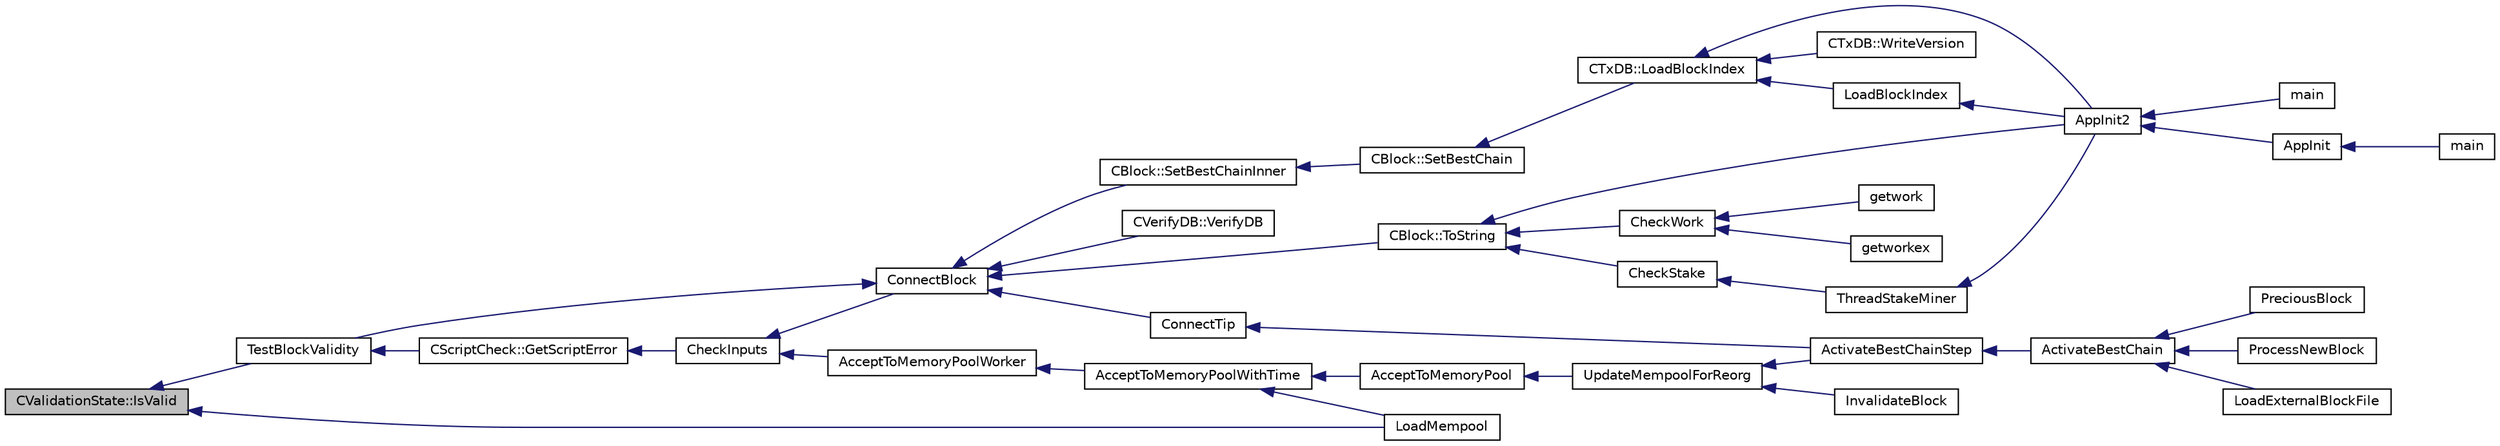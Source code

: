 digraph "CValidationState::IsValid"
{
  edge [fontname="Helvetica",fontsize="10",labelfontname="Helvetica",labelfontsize="10"];
  node [fontname="Helvetica",fontsize="10",shape=record];
  rankdir="LR";
  Node264 [label="CValidationState::IsValid",height=0.2,width=0.4,color="black", fillcolor="grey75", style="filled", fontcolor="black"];
  Node264 -> Node265 [dir="back",color="midnightblue",fontsize="10",style="solid",fontname="Helvetica"];
  Node265 [label="TestBlockValidity",height=0.2,width=0.4,color="black", fillcolor="white", style="filled",URL="$db/d38/validation_8h.html#a12c39e969c9077605ae8a91730fb78d3",tooltip="Check a block is completely valid from start to finish (only works on top of our current best block..."];
  Node265 -> Node266 [dir="back",color="midnightblue",fontsize="10",style="solid",fontname="Helvetica"];
  Node266 [label="CScriptCheck::GetScriptError",height=0.2,width=0.4,color="black", fillcolor="white", style="filled",URL="$df/d12/class_c_script_check.html#a1340496c37e521c253606b5957173afd"];
  Node266 -> Node267 [dir="back",color="midnightblue",fontsize="10",style="solid",fontname="Helvetica"];
  Node267 [label="CheckInputs",height=0.2,width=0.4,color="black", fillcolor="white", style="filled",URL="$dd/d7d/validation_8cpp.html#a48897c72856156ef5606fc27fe1954f3",tooltip="Check whether all inputs of this transaction are valid (no double spends, scripts & sigs..."];
  Node267 -> Node268 [dir="back",color="midnightblue",fontsize="10",style="solid",fontname="Helvetica"];
  Node268 [label="AcceptToMemoryPoolWorker",height=0.2,width=0.4,color="black", fillcolor="white", style="filled",URL="$dd/d7d/validation_8cpp.html#a274b0623037c72315662a07ecf760176"];
  Node268 -> Node269 [dir="back",color="midnightblue",fontsize="10",style="solid",fontname="Helvetica"];
  Node269 [label="AcceptToMemoryPoolWithTime",height=0.2,width=0.4,color="black", fillcolor="white", style="filled",URL="$dd/d7d/validation_8cpp.html#a7e5d2eb678cdda338b2dc803a2d4999f",tooltip="(try to) add transaction to memory pool with a specified acceptance time "];
  Node269 -> Node270 [dir="back",color="midnightblue",fontsize="10",style="solid",fontname="Helvetica"];
  Node270 [label="AcceptToMemoryPool",height=0.2,width=0.4,color="black", fillcolor="white", style="filled",URL="$db/d38/validation_8h.html#a25cdf856fb2107e0e96fd6bf4c0619cb",tooltip="(try to) add transaction to memory pool plTxnReplaced will be appended to with all transactions repla..."];
  Node270 -> Node271 [dir="back",color="midnightblue",fontsize="10",style="solid",fontname="Helvetica"];
  Node271 [label="UpdateMempoolForReorg",height=0.2,width=0.4,color="black", fillcolor="white", style="filled",URL="$dd/d7d/validation_8cpp.html#aaa1204b724d7b62f09ef22df4c6a592d"];
  Node271 -> Node272 [dir="back",color="midnightblue",fontsize="10",style="solid",fontname="Helvetica"];
  Node272 [label="ActivateBestChainStep",height=0.2,width=0.4,color="black", fillcolor="white", style="filled",URL="$dd/d7d/validation_8cpp.html#a4e2b817360d39dc766271f51fc146c96",tooltip="Try to make some progress towards making pindexMostWork the active block. "];
  Node272 -> Node273 [dir="back",color="midnightblue",fontsize="10",style="solid",fontname="Helvetica"];
  Node273 [label="ActivateBestChain",height=0.2,width=0.4,color="black", fillcolor="white", style="filled",URL="$db/d38/validation_8h.html#a81d9ced51eb72d4df66abddb00318b64",tooltip="Find the best known block, and make it the tip of the block chain. "];
  Node273 -> Node274 [dir="back",color="midnightblue",fontsize="10",style="solid",fontname="Helvetica"];
  Node274 [label="PreciousBlock",height=0.2,width=0.4,color="black", fillcolor="white", style="filled",URL="$db/d38/validation_8h.html#a04e493dc156338a1b2f457f7a7feaaa9",tooltip="Mark a block as precious and reorganize. "];
  Node273 -> Node275 [dir="back",color="midnightblue",fontsize="10",style="solid",fontname="Helvetica"];
  Node275 [label="ProcessNewBlock",height=0.2,width=0.4,color="black", fillcolor="white", style="filled",URL="$db/d38/validation_8h.html#a290fce59049c0951b8eb73f0129bf6f0",tooltip="Process an incoming block. "];
  Node273 -> Node276 [dir="back",color="midnightblue",fontsize="10",style="solid",fontname="Helvetica"];
  Node276 [label="LoadExternalBlockFile",height=0.2,width=0.4,color="black", fillcolor="white", style="filled",URL="$db/d38/validation_8h.html#a2233339a13d09038cf2e46f4d0144be4",tooltip="Import blocks from an external file. "];
  Node271 -> Node277 [dir="back",color="midnightblue",fontsize="10",style="solid",fontname="Helvetica"];
  Node277 [label="InvalidateBlock",height=0.2,width=0.4,color="black", fillcolor="white", style="filled",URL="$db/d38/validation_8h.html#adf70cddb5b3b3218a7f22da08dc4a456",tooltip="Mark a block as invalid. "];
  Node269 -> Node278 [dir="back",color="midnightblue",fontsize="10",style="solid",fontname="Helvetica"];
  Node278 [label="LoadMempool",height=0.2,width=0.4,color="black", fillcolor="white", style="filled",URL="$db/d38/validation_8h.html#adea951730b49ef41e5390df5be8d3f1b",tooltip="Load the mempool from disk. "];
  Node267 -> Node279 [dir="back",color="midnightblue",fontsize="10",style="solid",fontname="Helvetica"];
  Node279 [label="ConnectBlock",height=0.2,width=0.4,color="black", fillcolor="white", style="filled",URL="$dd/d7d/validation_8cpp.html#afafbb35ee38b98e832fcb8b159942055",tooltip="Apply the effects of this block (with given index) on the UTXO set represented by coins..."];
  Node279 -> Node280 [dir="back",color="midnightblue",fontsize="10",style="solid",fontname="Helvetica"];
  Node280 [label="CBlock::SetBestChainInner",height=0.2,width=0.4,color="black", fillcolor="white", style="filled",URL="$d3/d51/class_c_block.html#a82c90ccbecf89a38ff56d8429514e2c2"];
  Node280 -> Node281 [dir="back",color="midnightblue",fontsize="10",style="solid",fontname="Helvetica"];
  Node281 [label="CBlock::SetBestChain",height=0.2,width=0.4,color="black", fillcolor="white", style="filled",URL="$d3/d51/class_c_block.html#a6e308b2d75d1cfc4a75eda36feb60ca1"];
  Node281 -> Node282 [dir="back",color="midnightblue",fontsize="10",style="solid",fontname="Helvetica"];
  Node282 [label="CTxDB::LoadBlockIndex",height=0.2,width=0.4,color="black", fillcolor="white", style="filled",URL="$d9/d8d/class_c_tx_d_b.html#abcb9df0821d996f811f6604b452a26a0"];
  Node282 -> Node283 [dir="back",color="midnightblue",fontsize="10",style="solid",fontname="Helvetica"];
  Node283 [label="AppInit2",height=0.2,width=0.4,color="black", fillcolor="white", style="filled",URL="$d8/dc0/init_8h.html#a1a4c1bfbf6ba1db77e988b89b9cadfd3",tooltip="Initialize ion. "];
  Node283 -> Node284 [dir="back",color="midnightblue",fontsize="10",style="solid",fontname="Helvetica"];
  Node284 [label="AppInit",height=0.2,width=0.4,color="black", fillcolor="white", style="filled",URL="$d4/d35/iond_8cpp.html#ac59316b767e6984e1285f0531275286b"];
  Node284 -> Node285 [dir="back",color="midnightblue",fontsize="10",style="solid",fontname="Helvetica"];
  Node285 [label="main",height=0.2,width=0.4,color="black", fillcolor="white", style="filled",URL="$d4/d35/iond_8cpp.html#a0ddf1224851353fc92bfbff6f499fa97"];
  Node283 -> Node286 [dir="back",color="midnightblue",fontsize="10",style="solid",fontname="Helvetica"];
  Node286 [label="main",height=0.2,width=0.4,color="black", fillcolor="white", style="filled",URL="$d5/d2d/ion_8cpp.html#a0ddf1224851353fc92bfbff6f499fa97"];
  Node282 -> Node287 [dir="back",color="midnightblue",fontsize="10",style="solid",fontname="Helvetica"];
  Node287 [label="LoadBlockIndex",height=0.2,width=0.4,color="black", fillcolor="white", style="filled",URL="$d4/dbf/main_8h.html#a367f303d34b8a5501ac4d77bebab578c"];
  Node287 -> Node283 [dir="back",color="midnightblue",fontsize="10",style="solid",fontname="Helvetica"];
  Node282 -> Node288 [dir="back",color="midnightblue",fontsize="10",style="solid",fontname="Helvetica"];
  Node288 [label="CTxDB::WriteVersion",height=0.2,width=0.4,color="black", fillcolor="white", style="filled",URL="$d9/d8d/class_c_tx_d_b.html#aa30dbf235b1c229896097e1eb1ea9520"];
  Node279 -> Node289 [dir="back",color="midnightblue",fontsize="10",style="solid",fontname="Helvetica"];
  Node289 [label="CBlock::ToString",height=0.2,width=0.4,color="black", fillcolor="white", style="filled",URL="$d3/d51/class_c_block.html#a0e8a98f10831c00ae76b3a831c4804e5"];
  Node289 -> Node283 [dir="back",color="midnightblue",fontsize="10",style="solid",fontname="Helvetica"];
  Node289 -> Node290 [dir="back",color="midnightblue",fontsize="10",style="solid",fontname="Helvetica"];
  Node290 [label="CheckWork",height=0.2,width=0.4,color="black", fillcolor="white", style="filled",URL="$de/d13/miner_8h.html#aadd8a05aa6d8fae1c0f4daa5e971a12a",tooltip="Check mined proof-of-work block. "];
  Node290 -> Node291 [dir="back",color="midnightblue",fontsize="10",style="solid",fontname="Helvetica"];
  Node291 [label="getworkex",height=0.2,width=0.4,color="black", fillcolor="white", style="filled",URL="$d4/ddd/rpcmining_8cpp.html#aa40f86dc468a3f2ef4a3bba99e20a069"];
  Node290 -> Node292 [dir="back",color="midnightblue",fontsize="10",style="solid",fontname="Helvetica"];
  Node292 [label="getwork",height=0.2,width=0.4,color="black", fillcolor="white", style="filled",URL="$d4/ddd/rpcmining_8cpp.html#a356be62c93d38267a7da9e1cb644d547"];
  Node289 -> Node293 [dir="back",color="midnightblue",fontsize="10",style="solid",fontname="Helvetica"];
  Node293 [label="CheckStake",height=0.2,width=0.4,color="black", fillcolor="white", style="filled",URL="$de/d13/miner_8h.html#a68be4bcfa03b86095641eac5ca996fed",tooltip="Check mined proof-of-stake block. "];
  Node293 -> Node294 [dir="back",color="midnightblue",fontsize="10",style="solid",fontname="Helvetica"];
  Node294 [label="ThreadStakeMiner",height=0.2,width=0.4,color="black", fillcolor="white", style="filled",URL="$d6/de3/miner_8cpp.html#a31faece5ef0e403969b3d3debd79b352"];
  Node294 -> Node283 [dir="back",color="midnightblue",fontsize="10",style="solid",fontname="Helvetica"];
  Node279 -> Node295 [dir="back",color="midnightblue",fontsize="10",style="solid",fontname="Helvetica"];
  Node295 [label="ConnectTip",height=0.2,width=0.4,color="black", fillcolor="white", style="filled",URL="$dd/d7d/validation_8cpp.html#a6aed3630ddc1f0822daf257250d4799a",tooltip="Connect a new block to chainActive. "];
  Node295 -> Node272 [dir="back",color="midnightblue",fontsize="10",style="solid",fontname="Helvetica"];
  Node279 -> Node265 [dir="back",color="midnightblue",fontsize="10",style="solid",fontname="Helvetica"];
  Node279 -> Node296 [dir="back",color="midnightblue",fontsize="10",style="solid",fontname="Helvetica"];
  Node296 [label="CVerifyDB::VerifyDB",height=0.2,width=0.4,color="black", fillcolor="white", style="filled",URL="$d7/da0/class_c_verify_d_b.html#af12e07230f20d23cf01d417d0e785c49"];
  Node264 -> Node278 [dir="back",color="midnightblue",fontsize="10",style="solid",fontname="Helvetica"];
}
